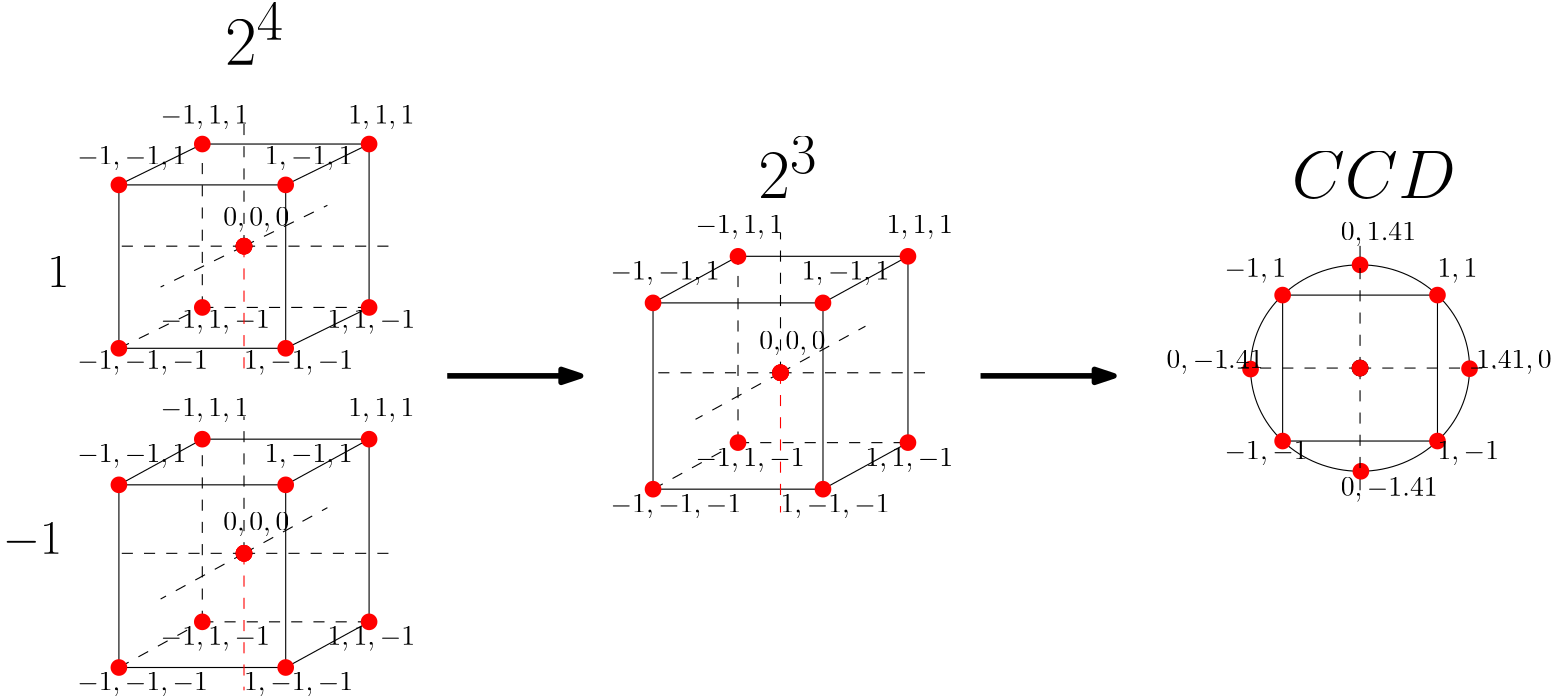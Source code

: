 <?xml version="1.0"?>
<!DOCTYPE ipe SYSTEM "ipe.dtd">
<ipe version="70218" creator="Ipe 7.2.24">
<info created="D:20230814171804" modified="D:20230814173048"/>
<ipestyle name="basic">
<symbol name="arrow/arc(spx)">
<path stroke="sym-stroke" fill="sym-stroke" pen="sym-pen">
0 0 m
-1 0.333 l
-1 -0.333 l
h
</path>
</symbol>
<symbol name="arrow/farc(spx)">
<path stroke="sym-stroke" fill="white" pen="sym-pen">
0 0 m
-1 0.333 l
-1 -0.333 l
h
</path>
</symbol>
<symbol name="arrow/ptarc(spx)">
<path stroke="sym-stroke" fill="sym-stroke" pen="sym-pen">
0 0 m
-1 0.333 l
-0.8 0 l
-1 -0.333 l
h
</path>
</symbol>
<symbol name="arrow/fptarc(spx)">
<path stroke="sym-stroke" fill="white" pen="sym-pen">
0 0 m
-1 0.333 l
-0.8 0 l
-1 -0.333 l
h
</path>
</symbol>
<symbol name="mark/circle(sx)" transformations="translations">
<path fill="sym-stroke">
0.6 0 0 0.6 0 0 e
0.4 0 0 0.4 0 0 e
</path>
</symbol>
<symbol name="mark/disk(sx)" transformations="translations">
<path fill="sym-stroke">
0.6 0 0 0.6 0 0 e
</path>
</symbol>
<symbol name="mark/fdisk(sfx)" transformations="translations">
<group>
<path fill="sym-fill">
0.5 0 0 0.5 0 0 e
</path>
<path fill="sym-stroke" fillrule="eofill">
0.6 0 0 0.6 0 0 e
0.4 0 0 0.4 0 0 e
</path>
</group>
</symbol>
<symbol name="mark/box(sx)" transformations="translations">
<path fill="sym-stroke" fillrule="eofill">
-0.6 -0.6 m
0.6 -0.6 l
0.6 0.6 l
-0.6 0.6 l
h
-0.4 -0.4 m
0.4 -0.4 l
0.4 0.4 l
-0.4 0.4 l
h
</path>
</symbol>
<symbol name="mark/square(sx)" transformations="translations">
<path fill="sym-stroke">
-0.6 -0.6 m
0.6 -0.6 l
0.6 0.6 l
-0.6 0.6 l
h
</path>
</symbol>
<symbol name="mark/fsquare(sfx)" transformations="translations">
<group>
<path fill="sym-fill">
-0.5 -0.5 m
0.5 -0.5 l
0.5 0.5 l
-0.5 0.5 l
h
</path>
<path fill="sym-stroke" fillrule="eofill">
-0.6 -0.6 m
0.6 -0.6 l
0.6 0.6 l
-0.6 0.6 l
h
-0.4 -0.4 m
0.4 -0.4 l
0.4 0.4 l
-0.4 0.4 l
h
</path>
</group>
</symbol>
<symbol name="mark/cross(sx)" transformations="translations">
<group>
<path fill="sym-stroke">
-0.43 -0.57 m
0.57 0.43 l
0.43 0.57 l
-0.57 -0.43 l
h
</path>
<path fill="sym-stroke">
-0.43 0.57 m
0.57 -0.43 l
0.43 -0.57 l
-0.57 0.43 l
h
</path>
</group>
</symbol>
<symbol name="arrow/fnormal(spx)">
<path stroke="sym-stroke" fill="white" pen="sym-pen">
0 0 m
-1 0.333 l
-1 -0.333 l
h
</path>
</symbol>
<symbol name="arrow/pointed(spx)">
<path stroke="sym-stroke" fill="sym-stroke" pen="sym-pen">
0 0 m
-1 0.333 l
-0.8 0 l
-1 -0.333 l
h
</path>
</symbol>
<symbol name="arrow/fpointed(spx)">
<path stroke="sym-stroke" fill="white" pen="sym-pen">
0 0 m
-1 0.333 l
-0.8 0 l
-1 -0.333 l
h
</path>
</symbol>
<symbol name="arrow/linear(spx)">
<path stroke="sym-stroke" pen="sym-pen">
-1 0.333 m
0 0 l
-1 -0.333 l
</path>
</symbol>
<symbol name="arrow/fdouble(spx)">
<path stroke="sym-stroke" fill="white" pen="sym-pen">
0 0 m
-1 0.333 l
-1 -0.333 l
h
-1 0 m
-2 0.333 l
-2 -0.333 l
h
</path>
</symbol>
<symbol name="arrow/double(spx)">
<path stroke="sym-stroke" fill="sym-stroke" pen="sym-pen">
0 0 m
-1 0.333 l
-1 -0.333 l
h
-1 0 m
-2 0.333 l
-2 -0.333 l
h
</path>
</symbol>
<symbol name="arrow/mid-normal(spx)">
<path stroke="sym-stroke" fill="sym-stroke" pen="sym-pen">
0.5 0 m
-0.5 0.333 l
-0.5 -0.333 l
h
</path>
</symbol>
<symbol name="arrow/mid-fnormal(spx)">
<path stroke="sym-stroke" fill="white" pen="sym-pen">
0.5 0 m
-0.5 0.333 l
-0.5 -0.333 l
h
</path>
</symbol>
<symbol name="arrow/mid-pointed(spx)">
<path stroke="sym-stroke" fill="sym-stroke" pen="sym-pen">
0.5 0 m
-0.5 0.333 l
-0.3 0 l
-0.5 -0.333 l
h
</path>
</symbol>
<symbol name="arrow/mid-fpointed(spx)">
<path stroke="sym-stroke" fill="white" pen="sym-pen">
0.5 0 m
-0.5 0.333 l
-0.3 0 l
-0.5 -0.333 l
h
</path>
</symbol>
<symbol name="arrow/mid-double(spx)">
<path stroke="sym-stroke" fill="sym-stroke" pen="sym-pen">
1 0 m
0 0.333 l
0 -0.333 l
h
0 0 m
-1 0.333 l
-1 -0.333 l
h
</path>
</symbol>
<symbol name="arrow/mid-fdouble(spx)">
<path stroke="sym-stroke" fill="white" pen="sym-pen">
1 0 m
0 0.333 l
0 -0.333 l
h
0 0 m
-1 0.333 l
-1 -0.333 l
h
</path>
</symbol>
<anglesize name="22.5 deg" value="22.5"/>
<anglesize name="30 deg" value="30"/>
<anglesize name="45 deg" value="45"/>
<anglesize name="60 deg" value="60"/>
<anglesize name="90 deg" value="90"/>
<arrowsize name="large" value="10"/>
<arrowsize name="small" value="5"/>
<arrowsize name="tiny" value="3"/>
<color name="blue" value="0 0 1"/>
<color name="brown" value="0.647 0.165 0.165"/>
<color name="darkblue" value="0 0 0.545"/>
<color name="darkcyan" value="0 0.545 0.545"/>
<color name="darkgray" value="0.663"/>
<color name="darkgreen" value="0 0.392 0"/>
<color name="darkmagenta" value="0.545 0 0.545"/>
<color name="darkorange" value="1 0.549 0"/>
<color name="darkred" value="0.545 0 0"/>
<color name="gold" value="1 0.843 0"/>
<color name="gray" value="0.745"/>
<color name="green" value="0 1 0"/>
<color name="lightblue" value="0.678 0.847 0.902"/>
<color name="lightcyan" value="0.878 1 1"/>
<color name="lightgray" value="0.827"/>
<color name="lightgreen" value="0.565 0.933 0.565"/>
<color name="lightyellow" value="1 1 0.878"/>
<color name="navy" value="0 0 0.502"/>
<color name="orange" value="1 0.647 0"/>
<color name="pink" value="1 0.753 0.796"/>
<color name="purple" value="0.627 0.125 0.941"/>
<color name="red" value="1 0 0"/>
<color name="seagreen" value="0.18 0.545 0.341"/>
<color name="turquoise" value="0.251 0.878 0.816"/>
<color name="violet" value="0.933 0.51 0.933"/>
<color name="yellow" value="1 1 0"/>
<dashstyle name="dash dot dotted" value="[4 2 1 2 1 2] 0"/>
<dashstyle name="dash dotted" value="[4 2 1 2] 0"/>
<dashstyle name="dashed" value="[4] 0"/>
<dashstyle name="dotted" value="[1 3] 0"/>
<gridsize name="10 pts (~3.5 mm)" value="10"/>
<gridsize name="14 pts (~5 mm)" value="14"/>
<gridsize name="16 pts (~6 mm)" value="16"/>
<gridsize name="20 pts (~7 mm)" value="20"/>
<gridsize name="28 pts (~10 mm)" value="28"/>
<gridsize name="32 pts (~12 mm)" value="32"/>
<gridsize name="4 pts" value="4"/>
<gridsize name="56 pts (~20 mm)" value="56"/>
<gridsize name="8 pts (~3 mm)" value="8"/>
<opacity name="10%" value="0.1"/>
<opacity name="30%" value="0.3"/>
<opacity name="50%" value="0.5"/>
<opacity name="75%" value="0.75"/>
<pen name="fat" value="1.2"/>
<pen name="heavier" value="0.8"/>
<pen name="ultrafat" value="2"/>
<symbolsize name="large" value="5"/>
<symbolsize name="small" value="2"/>
<symbolsize name="tiny" value="1.1"/>
<textsize name="Huge" value="\Huge"/>
<textsize name="LARGE" value="\LARGE"/>
<textsize name="Large" value="\Large"/>
<textsize name="footnote" value="\footnotesize"/>
<textsize name="huge" value="\huge"/>
<textsize name="large" value="\large"/>
<textsize name="small" value="\small"/>
<textsize name="tiny" value="\tiny"/>
<textstyle name="center" begin="\begin{center}" end="\end{center}"/>
<textstyle name="item" begin="\begin{itemize}\item{}" end="\end{itemize}"/>
<textstyle name="itemize" begin="\begin{itemize}" end="\end{itemize}"/>
<tiling name="falling" angle="-60" step="4" width="1"/>
<tiling name="rising" angle="30" step="4" width="1"/>
</ipestyle>
<page>
<layer name="alpha"/>
<view layers="alpha" active="alpha"/>
<group layer="alpha" matrix="0.75977 0 0 0.662446 10.2805 336.048">
<path matrix="0.617425 0 0 0.693766 23.0368 170.82" stroke="black">
64 704 m
64 576 l
192 576 l
192 704 l
h
</path>
<path matrix="0.617425 0 0 0.693766 23.0368 170.82" stroke="black">
64 704 m
128 736 l
128 736 l
256 736 l
</path>
<path matrix="0.617425 0 0 0.693766 23.0368 170.82" stroke="black">
192 704 m
256 736 l
</path>
<path matrix="0.617425 0 0 0.693766 23.0368 170.82" stroke="black">
192 576 m
256 608 l
</path>
<path matrix="0.617425 0 0 0.693766 23.0368 170.82" stroke="black">
256 608 m
256 736 l
</path>
<path matrix="0.617425 0 0 0.693766 23.0368 170.82" stroke="black" dash="dashed">
64 576 m
128 608 l
</path>
<path matrix="0.617425 0 0 0.693766 23.0368 170.82" stroke="black" dash="dashed">
128 608 m
128 736 l
</path>
<path matrix="0.617425 0 0 0.693766 23.0368 170.82" stroke="black" dash="dashed">
128 608 m
256 608 l
</path>
<use matrix="0.617425 0 0 0.693766 23.0368 170.82" name="mark/disk(sx)" pos="64 704" size="large" stroke="red"/>
<use matrix="0.617425 0 0 0.693766 23.0368 170.82" name="mark/disk(sx)" pos="192 704" size="large" stroke="red"/>
<use matrix="0.617425 0 0 0.693766 23.0368 170.82" name="mark/disk(sx)" pos="64 576" size="large" stroke="red"/>
<use matrix="0.617425 0 0 0.693766 23.0368 170.82" name="mark/disk(sx)" pos="192 576" size="large" stroke="red"/>
<use matrix="0.617425 0 0 0.693766 23.0368 170.82" name="mark/disk(sx)" pos="256 608" size="large" stroke="red"/>
<use matrix="0.617425 0 0 0.693766 23.0368 170.82" name="mark/disk(sx)" pos="256 736" size="large" stroke="red"/>
<use matrix="0.617425 0 0 0.693766 23.0368 170.82" name="mark/disk(sx)" pos="128 736" size="large" stroke="red"/>
<use matrix="0.617425 0 0 0.693766 23.0368 170.82" name="mark/disk(sx)" pos="160 656" size="large" stroke="red"/>
<use matrix="0.617425 0 0 0.693766 23.0368 170.82" name="mark/disk(sx)" pos="160 656" size="large" stroke="red"/>
<use matrix="0.617425 0 0 0.693766 23.0368 170.82" name="mark/disk(sx)" pos="160 656" size="large" stroke="red"/>
<text matrix="0.617425 0 0 0.693766 23.0368 159.72" transformations="translations" pos="32 576" stroke="black" type="label" width="47.046" height="6.428" depth="1.93" valign="baseline" style="math">-1,-1,-1</text>
<text matrix="0.617425 0 0 0.693766 102.067 159.72" transformations="translations" pos="32 576" stroke="black" type="label" width="39.297" height="6.428" depth="1.93" valign="baseline" style="math">1,-1,-1</text>
<text matrix="0.617425 0 0 0.693766 141.582 181.921" transformations="translations" pos="32 576" stroke="black" type="label" width="31.548" height="6.428" depth="1.93" valign="baseline" style="math">1,1,-1</text>
<text matrix="0.617425 0 0 0.693766 62.552 181.921" transformations="translations" pos="32 576" stroke="black" type="label" width="39.297" height="6.428" depth="1.93" valign="baseline" style="math">-1,1,-1</text>
<use matrix="0.617425 0 0 0.693766 3.27919 137.52" name="mark/disk(sx)" pos="160 656" size="large" stroke="red"/>
<text matrix="0.617425 0 0 0.693766 62.552 292.923" transformations="translations" pos="32 576" stroke="black" type="label" width="31.548" height="6.428" depth="1.93" valign="baseline" style="math">-1,1,1</text>
<text matrix="0.617425 0 0 0.693766 151.461 292.923" transformations="translations" pos="32 576" stroke="black" type="label" width="23.8" height="6.428" depth="1.93" valign="baseline" style="math">1,1,1</text>
<text matrix="0.617425 0 0 0.693766 111.946 270.723" transformations="translations" pos="32 576" stroke="black" type="label" width="31.548" height="6.428" depth="1.93" valign="baseline" style="math">1,-1,1</text>
<text matrix="0.617425 0 0 0.693766 23.0368 270.723" transformations="translations" pos="32 576" stroke="black" type="label" width="39.297" height="6.428" depth="1.93" valign="baseline" style="math">-1,-1,1</text>
<text matrix="0.617425 0 0 0.693766 92.1884 237.422" transformations="translations" pos="32 576" stroke="black" type="label" width="23.8" height="6.428" depth="1.93" valign="baseline" style="math">0,0,0
</text>
<path matrix="0.617425 0 0 0.693766 23.0368 170.82" stroke="black" dash="dashed">
160 656 m
160 752 l
</path>
<path matrix="0.617425 0 0 0.693766 23.0368 170.82" stroke="black" dash="dashed">
160 656 m
272 656 l
</path>
<path matrix="0.617425 0 0 0.693766 23.0368 170.82" stroke="black" dash="dashed">
160 656 m
224 688 l
</path>
<path matrix="0.617425 0 0 0.693766 23.0368 170.82" stroke="black" dash="dashed">
160 656 m
96 624 l
</path>
<path matrix="0.617425 0 0 0.693766 23.0368 170.82" stroke="red" dash="dashed">
160 656 m
160 576 l
160 576 l
160 576 l
160 576 l
160 560 l
</path>
<path matrix="0.617425 0 0 0.693766 23.0368 170.82" stroke="black" dash="dashed">
160 656 m
64 656 l
</path>
<use matrix="0.617425 0 0 0.693766 23.0368 170.82" name="mark/disk(sx)" pos="160 656" size="large" stroke="red"/>
</group>
<group matrix="0.75977 0 0 0.740544 10.2805 176.583">
<path matrix="0.617425 0 0 0.693766 23.0368 170.82" stroke="black">
64 704 m
64 576 l
192 576 l
192 704 l
h
</path>
<path matrix="0.617425 0 0 0.693766 23.0368 170.82" stroke="black">
64 704 m
128 736 l
128 736 l
256 736 l
</path>
<path matrix="0.617425 0 0 0.693766 23.0368 170.82" stroke="black">
192 704 m
256 736 l
</path>
<path matrix="0.617425 0 0 0.693766 23.0368 170.82" stroke="black">
192 576 m
256 608 l
</path>
<path matrix="0.617425 0 0 0.693766 23.0368 170.82" stroke="black">
256 608 m
256 736 l
</path>
<path matrix="0.617425 0 0 0.693766 23.0368 170.82" stroke="black" dash="dashed">
64 576 m
128 608 l
</path>
<path matrix="0.617425 0 0 0.693766 23.0368 170.82" stroke="black" dash="dashed">
128 608 m
128 736 l
</path>
<path matrix="0.617425 0 0 0.693766 23.0368 170.82" stroke="black" dash="dashed">
128 608 m
256 608 l
</path>
<use matrix="0.617425 0 0 0.693766 23.0368 170.82" name="mark/disk(sx)" pos="64 704" size="large" stroke="red"/>
<use matrix="0.617425 0 0 0.693766 23.0368 170.82" name="mark/disk(sx)" pos="192 704" size="large" stroke="red"/>
<use matrix="0.617425 0 0 0.693766 23.0368 170.82" name="mark/disk(sx)" pos="64 576" size="large" stroke="red"/>
<use matrix="0.617425 0 0 0.693766 23.0368 170.82" name="mark/disk(sx)" pos="192 576" size="large" stroke="red"/>
<use matrix="0.617425 0 0 0.693766 23.0368 170.82" name="mark/disk(sx)" pos="256 608" size="large" stroke="red"/>
<use matrix="0.617425 0 0 0.693766 23.0368 170.82" name="mark/disk(sx)" pos="256 736" size="large" stroke="red"/>
<use matrix="0.617425 0 0 0.693766 23.0368 170.82" name="mark/disk(sx)" pos="128 736" size="large" stroke="red"/>
<use matrix="0.617425 0 0 0.693766 23.0368 170.82" name="mark/disk(sx)" pos="160 656" size="large" stroke="red"/>
<use matrix="0.617425 0 0 0.693766 23.0368 170.82" name="mark/disk(sx)" pos="160 656" size="large" stroke="red"/>
<use matrix="0.617425 0 0 0.693766 23.0368 170.82" name="mark/disk(sx)" pos="160 656" size="large" stroke="red"/>
<text matrix="0.617425 0 0 0.693766 23.0368 159.72" transformations="translations" pos="32 576" stroke="black" type="label" width="47.046" height="6.428" depth="1.93" valign="baseline" style="math">-1,-1,-1</text>
<text matrix="0.617425 0 0 0.693766 102.067 159.72" transformations="translations" pos="32 576" stroke="black" type="label" width="39.297" height="6.428" depth="1.93" valign="baseline" style="math">1,-1,-1</text>
<text matrix="0.617425 0 0 0.693766 141.582 181.921" transformations="translations" pos="32 576" stroke="black" type="label" width="31.548" height="6.428" depth="1.93" valign="baseline" style="math">1,1,-1</text>
<text matrix="0.617425 0 0 0.693766 62.552 181.921" transformations="translations" pos="32 576" stroke="black" type="label" width="39.297" height="6.428" depth="1.93" valign="baseline" style="math">-1,1,-1</text>
<use matrix="0.617425 0 0 0.693766 3.27919 137.52" name="mark/disk(sx)" pos="160 656" size="large" stroke="red"/>
<text matrix="0.617425 0 0 0.693766 62.552 292.923" transformations="translations" pos="32 576" stroke="black" type="label" width="31.548" height="6.428" depth="1.93" valign="baseline" style="math">-1,1,1</text>
<text matrix="0.617425 0 0 0.693766 151.461 292.923" transformations="translations" pos="32 576" stroke="black" type="label" width="23.8" height="6.428" depth="1.93" valign="baseline" style="math">1,1,1</text>
<text matrix="0.617425 0 0 0.693766 111.946 270.723" transformations="translations" pos="32 576" stroke="black" type="label" width="31.548" height="6.428" depth="1.93" valign="baseline" style="math">1,-1,1</text>
<text matrix="0.617425 0 0 0.693766 23.0368 270.723" transformations="translations" pos="32 576" stroke="black" type="label" width="39.297" height="6.428" depth="1.93" valign="baseline" style="math">-1,-1,1</text>
<text matrix="0.617425 0 0 0.693766 92.1884 237.422" transformations="translations" pos="32 576" stroke="black" type="label" width="23.8" height="6.428" depth="1.93" valign="baseline" style="math">0,0,0
</text>
<path matrix="0.617425 0 0 0.693766 23.0368 170.82" stroke="black" dash="dashed">
160 656 m
160 752 l
</path>
<path matrix="0.617425 0 0 0.693766 23.0368 170.82" stroke="black" dash="dashed">
160 656 m
272 656 l
</path>
<path matrix="0.617425 0 0 0.693766 23.0368 170.82" stroke="black" dash="dashed">
160 656 m
224 688 l
</path>
<path matrix="0.617425 0 0 0.693766 23.0368 170.82" stroke="black" dash="dashed">
160 656 m
96 624 l
</path>
<path matrix="0.617425 0 0 0.693766 23.0368 170.82" stroke="red" dash="dashed">
160 656 m
160 576 l
160 576 l
160 576 l
160 576 l
160 560 l
</path>
<path matrix="0.617425 0 0 0.693766 23.0368 170.82" stroke="black" dash="dashed">
160 656 m
64 656 l
</path>
<use matrix="0.617425 0 0 0.693766 23.0368 170.82" name="mark/disk(sx)" pos="160 656" size="large" stroke="red"/>
</group>
<group matrix="0.773149 0 0 0.752183 172.889 240.755">
<path matrix="0.563269 0 0 0.545777 356.963 270.308" stroke="black">
64 704 m
64 576 l
192 576 l
192 704 l
h
</path>
<path matrix="0.563269 0 0 0.545777 176.717 270.308" stroke="black">
90.5097 0 0 90.5097 448 640 e
</path>
<use matrix="0.563269 0 0 0.545777 302.889 296.505" name="mark/disk(sx)" pos="160 656" size="large" stroke="red"/>
<use matrix="0.563269 0 0 0.545777 374.988 296.505" name="mark/disk(sx)" pos="160 656" size="large" stroke="red"/>
<use matrix="0.563269 0 0 0.545777 302.889 226.646" name="mark/disk(sx)" pos="160 656" size="large" stroke="red"/>
<use matrix="0.563269 0 0 0.545777 374.988 226.646" name="mark/disk(sx)" pos="160 656" size="large" stroke="red"/>
<use matrix="0.563269 0 0 0.545777 338.938 261.576" name="mark/disk(sx)" pos="160 656" size="large" stroke="red"/>
<use matrix="0.563269 0 0 0.545777 338.95 310.974" name="mark/disk(sx)" pos="160 656" size="large" stroke="red"/>
<use matrix="0.563269 0 0 0.545777 339.327 212.179" name="mark/disk(sx)" pos="160 656" size="large" stroke="red"/>
<use matrix="0.563269 0 0 0.545777 389.919 261.275" name="mark/disk(sx)" pos="160 656" size="large" stroke="red"/>
<use matrix="0.563269 0 0 0.545777 287.96 261.088" name="mark/disk(sx)" pos="160 656" size="large" stroke="red"/>
<path matrix="0.563269 0 0 0.545777 176.717 270.308" stroke="black" dash="dashed">
448 640 m
448 752 l
</path>
<path matrix="0.563269 0 0 0.545777 176.717 270.308" stroke="black" dash="dashed">
448 640 m
560 640 l
</path>
<path matrix="0.563269 0 0 0.545777 176.717 270.308" stroke="black" dash="dashed">
448 640 m
448 528 l
</path>
<path matrix="0.563269 0 0 0.545777 176.717 270.308" stroke="black" dash="dashed">
448 640 m
336 640 l
</path>
<use matrix="0.563269 0 0 0.545777 176.717 270.308" name="mark/disk(sx)" pos="448 640" size="large" stroke="black"/>
<text matrix="0.563269 0 0 0.545777 402.025 366.365" transformations="translations" pos="32 576" stroke="black" type="label" width="27.121" height="6.428" depth="1.93" valign="baseline" style="math">0,1.41</text>
<text matrix="0.563269 0 0 0.545777 402.025 244.111" transformations="translations" pos="32 576" stroke="black" type="label" width="34.869" height="6.428" depth="1.93" valign="baseline" style="math">0,-1.41</text>
<text matrix="0.563269 0 0 0.545777 465.111 305.238" transformations="translations" pos="32 576" stroke="black" type="label" width="27.121" height="6.428" depth="1.93" valign="baseline" style="math">1.41,0</text>
<text matrix="0.563269 0 0 0.545777 320.914 305.238" transformations="translations" pos="32 576" stroke="black" type="label" width="34.869" height="6.428" depth="1.93" valign="baseline" style="math">0,-1.41</text>
<use matrix="0.563269 0 0 0.545777 176.717 270.308" name="mark/disk(sx)" pos="448 640" size="large" stroke="red"/>
<text matrix="0.563269 0 0 0.545777 347.951 348.9" transformations="translations" pos="32 576" stroke="black" type="label" width="22.139" height="6.428" depth="1.93" valign="baseline" style="math">-1,1</text>
<text matrix="0.563269 0 0 0.545777 447.086 348.9" transformations="translations" pos="32 576" stroke="black" type="label" width="14.39" height="6.428" depth="1.93" valign="baseline" style="math">1,1</text>
<text matrix="0.563269 0 0 0.545777 347.951 261.576" transformations="translations" pos="32 576" stroke="black" type="label" width="29.888" height="6.428" depth="1.93" valign="baseline" style="math">-1,-1</text>
<text matrix="0.563269 0 0 0.545777 447.086 261.576" transformations="translations" pos="32 576" stroke="black" type="label" width="22.139" height="6.428" depth="1.93" valign="baseline" style="math">1,-1</text>
</group>
<group matrix="0.774197 0 0 0.755231 201.663 232.401">
<path matrix="0.617425 0 0 0.693766 23.0368 170.82" stroke="black">
64 704 m
64 576 l
192 576 l
192 704 l
h
</path>
<path matrix="0.617425 0 0 0.693766 23.0368 170.82" stroke="black">
64 704 m
128 736 l
128 736 l
256 736 l
</path>
<path matrix="0.617425 0 0 0.693766 23.0368 170.82" stroke="black">
192 704 m
256 736 l
</path>
<path matrix="0.617425 0 0 0.693766 23.0368 170.82" stroke="black">
192 576 m
256 608 l
</path>
<path matrix="0.617425 0 0 0.693766 23.0368 170.82" stroke="black">
256 608 m
256 736 l
</path>
<path matrix="0.617425 0 0 0.693766 23.0368 170.82" stroke="black" dash="dashed">
64 576 m
128 608 l
</path>
<path matrix="0.617425 0 0 0.693766 23.0368 170.82" stroke="black" dash="dashed">
128 608 m
128 736 l
</path>
<path matrix="0.617425 0 0 0.693766 23.0368 170.82" stroke="black" dash="dashed">
128 608 m
256 608 l
</path>
<use matrix="0.617425 0 0 0.693766 23.0368 170.82" name="mark/disk(sx)" pos="64 704" size="large" stroke="red"/>
<use matrix="0.617425 0 0 0.693766 23.0368 170.82" name="mark/disk(sx)" pos="192 704" size="large" stroke="red"/>
<use matrix="0.617425 0 0 0.693766 23.0368 170.82" name="mark/disk(sx)" pos="64 576" size="large" stroke="red"/>
<use matrix="0.617425 0 0 0.693766 23.0368 170.82" name="mark/disk(sx)" pos="192 576" size="large" stroke="red"/>
<use matrix="0.617425 0 0 0.693766 23.0368 170.82" name="mark/disk(sx)" pos="256 608" size="large" stroke="red"/>
<use matrix="0.617425 0 0 0.693766 23.0368 170.82" name="mark/disk(sx)" pos="256 736" size="large" stroke="red"/>
<use matrix="0.617425 0 0 0.693766 23.0368 170.82" name="mark/disk(sx)" pos="128 736" size="large" stroke="red"/>
<use matrix="0.617425 0 0 0.693766 23.0368 170.82" name="mark/disk(sx)" pos="160 656" size="large" stroke="red"/>
<use matrix="0.617425 0 0 0.693766 23.0368 170.82" name="mark/disk(sx)" pos="160 656" size="large" stroke="red"/>
<use matrix="0.617425 0 0 0.693766 23.0368 170.82" name="mark/disk(sx)" pos="160 656" size="large" stroke="red"/>
<text matrix="0.617425 0 0 0.693766 23.0368 159.72" transformations="translations" pos="32 576" stroke="black" type="label" width="47.046" height="6.428" depth="1.93" valign="baseline" style="math">-1,-1,-1</text>
<text matrix="0.617425 0 0 0.693766 102.067 159.72" transformations="translations" pos="32 576" stroke="black" type="label" width="39.297" height="6.428" depth="1.93" valign="baseline" style="math">1,-1,-1</text>
<text matrix="0.617425 0 0 0.693766 141.582 181.921" transformations="translations" pos="32 576" stroke="black" type="label" width="31.548" height="6.428" depth="1.93" valign="baseline" style="math">1,1,-1</text>
<text matrix="0.617425 0 0 0.693766 62.552 181.921" transformations="translations" pos="32 576" stroke="black" type="label" width="39.297" height="6.428" depth="1.93" valign="baseline" style="math">-1,1,-1</text>
<use matrix="0.617425 0 0 0.693766 3.27919 137.52" name="mark/disk(sx)" pos="160 656" size="large" stroke="red"/>
<text matrix="0.617425 0 0 0.693766 62.552 292.923" transformations="translations" pos="32 576" stroke="black" type="label" width="31.548" height="6.428" depth="1.93" valign="baseline" style="math">-1,1,1</text>
<text matrix="0.617425 0 0 0.693766 151.461 292.923" transformations="translations" pos="32 576" stroke="black" type="label" width="23.8" height="6.428" depth="1.93" valign="baseline" style="math">1,1,1</text>
<text matrix="0.617425 0 0 0.693766 111.946 270.723" transformations="translations" pos="32 576" stroke="black" type="label" width="31.548" height="6.428" depth="1.93" valign="baseline" style="math">1,-1,1</text>
<text matrix="0.617425 0 0 0.693766 23.0368 270.723" transformations="translations" pos="32 576" stroke="black" type="label" width="39.297" height="6.428" depth="1.93" valign="baseline" style="math">-1,-1,1</text>
<text matrix="0.617425 0 0 0.693766 92.1884 237.422" transformations="translations" pos="32 576" stroke="black" type="label" width="23.8" height="6.428" depth="1.93" valign="baseline" style="math">0,0,0
</text>
<path matrix="0.617425 0 0 0.693766 23.0368 170.82" stroke="black" dash="dashed">
160 656 m
160 752 l
</path>
<path matrix="0.617425 0 0 0.693766 23.0368 170.82" stroke="black" dash="dashed">
160 656 m
272 656 l
</path>
<path matrix="0.617425 0 0 0.693766 23.0368 170.82" stroke="black" dash="dashed">
160 656 m
224 688 l
</path>
<path matrix="0.617425 0 0 0.693766 23.0368 170.82" stroke="black" dash="dashed">
160 656 m
96 624 l
</path>
<path matrix="0.617425 0 0 0.693766 23.0368 170.82" stroke="red" dash="dashed">
160 656 m
160 576 l
160 576 l
160 576 l
160 576 l
160 560 l
</path>
<path matrix="0.617425 0 0 0.693766 23.0368 170.82" stroke="black" dash="dashed">
160 656 m
64 656 l
</path>
<use matrix="0.617425 0 0 0.693766 23.0368 170.82" name="mark/disk(sx)" pos="160 656" size="large" stroke="red"/>
</group>
<text matrix="1 0 0 1 0 -16" transformations="translations" pos="32 752" stroke="black" type="label" width="7.895" height="11.097" depth="0" valign="baseline" size="LARGE" style="math">1</text>
<text transformations="translations" pos="32 752" stroke="black" type="label" width="0" height="0" depth="0" valign="baseline" style="math"></text>
<text matrix="1 0 0 1 -16 -112" transformations="translations" pos="32 752" stroke="black" type="label" width="21.285" height="11.102" depth="1.43" valign="baseline" size="LARGE" style="math">-1</text>
<path stroke="black" pen="ultrafat" arrow="normal/normal">
176 704 m
224 704 l
</path>
<path stroke="black" pen="ultrafat" arrow="normal/normal">
368 704 m
416 704 l
</path>
<text matrix="1 0 0 1 -80 16" transformations="translations" pos="176 800" stroke="black" type="label" width="21.342" height="22.314" depth="0" valign="baseline" size="Huge" style="math">2^4</text>
<text matrix="1 0 0 1 112 -32" transformations="translations" pos="176 800" stroke="black" type="label" width="21.342" height="22.314" depth="0" valign="baseline" size="Huge" style="math">2^3</text>
<text matrix="1 0 0 1 -48 -16" transformations="translations" pos="528 784" stroke="black" type="label" width="59.114" height="16.938" depth="0" valign="baseline" size="Huge" style="math">CCD</text>
</page>
</ipe>
